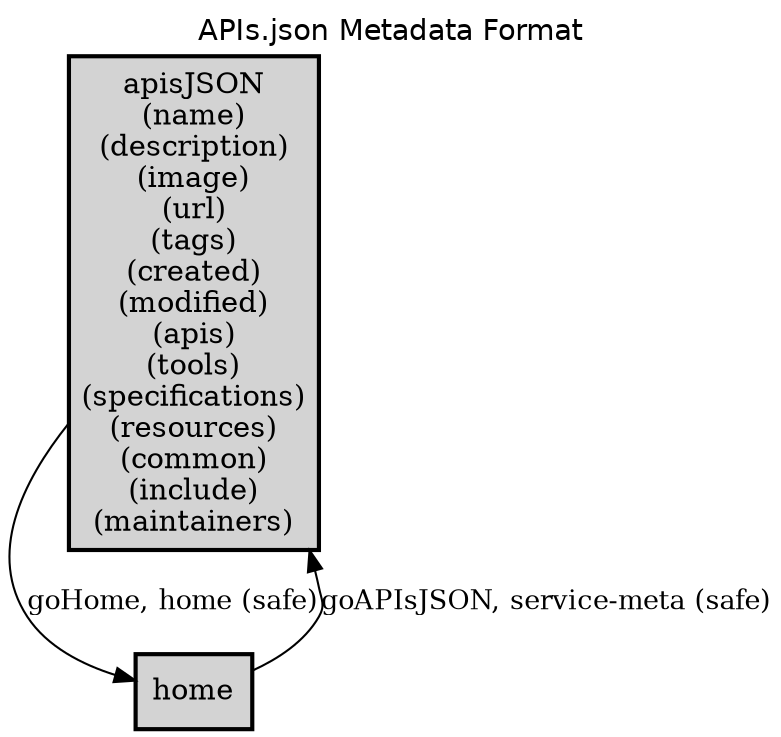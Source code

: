 digraph application_state_diagram {
  graph [
    labelloc="t";
    fontname="Helvetica"
    label="APIs.json Metadata Format";
    URL="index.html" target="_parent"
  ];
  node [shape = box, style = "bold,filled" fillcolor="lightgray"];

    apisJSON [margin=0.02, label=<<table cellspacing="0" cellpadding="5" border="0"><tr><td>apisJSON<br />(name)<br />(description)<br />(image)<br />(url)<br />(tags)<br />(created)<br />(modified)<br />(apis)<br />(tools)<br />(specifications)<br />(resources)<br />(common)<br />(include)<br />(maintainers)<br /></td></tr></table>>,shape=box URL="docs/semantic.apisJSON.html" target="_parent"]

    apisJSON -> home [label = <goHome, home (safe)> URL="docs/safe.goHome.html" target="_parent" fontsize=13];
    home -> apisJSON [label = <goAPIsJSON, service-meta (safe)> URL="docs/safe.goAPIsJSON.html" target="_parent" fontsize=13];

    home [label = <home> URL="docs/semantic.home.html" target="_parent"]

}
